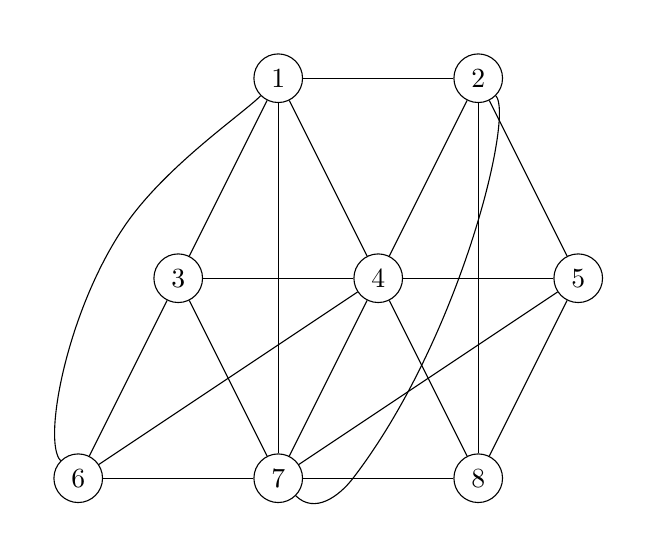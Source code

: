 
\begin{tikzpicture}[>=latex,line join=bevel,]
%%
\begin{scope}
  \pgfsetstrokecolor{black}
  \definecolor{strokecol}{rgb}{1.0,1.0,1.0};
  \pgfsetstrokecolor{strokecol}
  \definecolor{fillcol}{rgb}{1.0,1.0,1.0};
  \pgfsetfillcolor{fillcol}
  \filldraw (-112.5bp,-81.0bp) -- (-112.5bp,99.0bp) -- (103.5bp,99.0bp) -- (103.5bp,-81.0bp) -- cycle;
\end{scope}
  \node (c1n1) at (-22.5bp,81.0bp) [draw=black,circle] {1};
  \node (c1n2) at (49.5bp,81.0bp) [draw=black,circle] {2};
  \node (c1n3) at (-58.5bp,9.0bp) [draw=black,circle] {3};
  \node (c1n4) at (13.5bp,9.0bp) [draw=black,circle] {4};
  \node (c1n6) at (-94.5bp,-63.0bp) [draw=black,circle] {6};
  \node (c1n7) at (-22.5bp,-63.0bp) [draw=black,circle] {7};
  \node (c1n5) at (85.5bp,9.0bp) [draw=black,circle] {5};
  \node (c1n8) at (49.5bp,-63.0bp) [draw=black,circle] {8};
  \draw [] (c1n1) ..controls (6.5bp,81.0bp) and (20.212bp,81.0bp)  .. (c1n2);
  \draw [] (c1n1) ..controls (-36.561bp,52.879bp) and (-44.479bp,37.042bp)  .. (c1n3);
  \draw [] (c1n1) ..controls (-8.439bp,52.879bp) and (-0.521bp,37.042bp)  .. (c1n4);
  \draw [] (c1n1.south west) ..controls (-35.5bp,68.0bp) and (-63.03bp,49.33bp)  .. (-77.629bp,28.055bp) .. controls (-98.645bp,-2.573bp) and (-107.5bp,-50.0bp)  .. (c1n6.north west);
  \draw [] (c1n1) ..controls (-22.5bp,35.063bp) and (-22.5bp,-17.3bp)  .. (c1n7);
  \draw [] (c1n2) ..controls (35.439bp,52.879bp) and (27.521bp,37.042bp)  .. (c1n4);
  \draw [] (c1n2) ..controls (63.561bp,52.879bp) and (71.479bp,37.042bp)  .. (c1n5);
  \draw [] (c1n2.south east) ..controls (62.5bp,68.0bp) and (43.177bp,-12.374bp)  .. (4.5bp,-62.905bp) .. controls (-0.654bp,-69.639bp) and (-9.406bp,-75.967bp)  .. (c1n7.south east);
  \draw [] (c1n2) ..controls (49.5bp,35.063bp) and (49.5bp,-17.3bp)  .. (c1n8);
  \draw [] (c1n3) ..controls (-29.5bp,9.0bp) and (-15.788bp,9.0bp)  .. (c1n4);
  \draw [] (c1n3) ..controls (-72.561bp,-19.121bp) and (-80.479bp,-34.958bp)  .. (c1n6);
  \draw [] (c1n3) ..controls (-44.439bp,-19.121bp) and (-36.521bp,-34.958bp)  .. (c1n7);
  \draw [] (c1n4) ..controls (42.5bp,9.0bp) and (56.212bp,9.0bp)  .. (c1n5);
  \draw [] (c1n4) ..controls (-22.035bp,-14.69bp) and (-58.63bp,-39.087bp)  .. (c1n6);
  \draw [] (c1n4) ..controls (-0.561bp,-19.121bp) and (-8.479bp,-34.958bp)  .. (c1n7);
  \draw [] (c1n4) ..controls (27.561bp,-19.121bp) and (35.479bp,-34.958bp)  .. (c1n8);
  \draw [] (c1n5) ..controls (49.965bp,-14.69bp) and (13.37bp,-39.087bp)  .. (c1n7);
  \draw [] (c1n5) ..controls (71.439bp,-19.121bp) and (63.521bp,-34.958bp)  .. (c1n8);
  \draw [] (c1n6) ..controls (-65.5bp,-63.0bp) and (-51.788bp,-63.0bp)  .. (c1n7);
  \draw [] (c1n7) ..controls (6.5bp,-63.0bp) and (20.212bp,-63.0bp)  .. (c1n8);
%
\end{tikzpicture}

